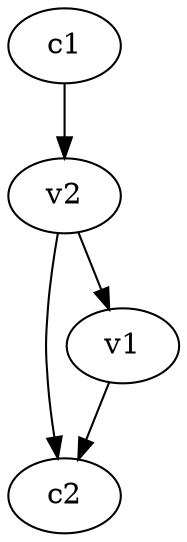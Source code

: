 strict digraph  {
c1;
c2;
v1;
v2;
c1 -> v2  [weight=1];
v1 -> c2  [weight=1];
v2 -> c2  [weight=1];
v2 -> v1  [weight=1];
}
